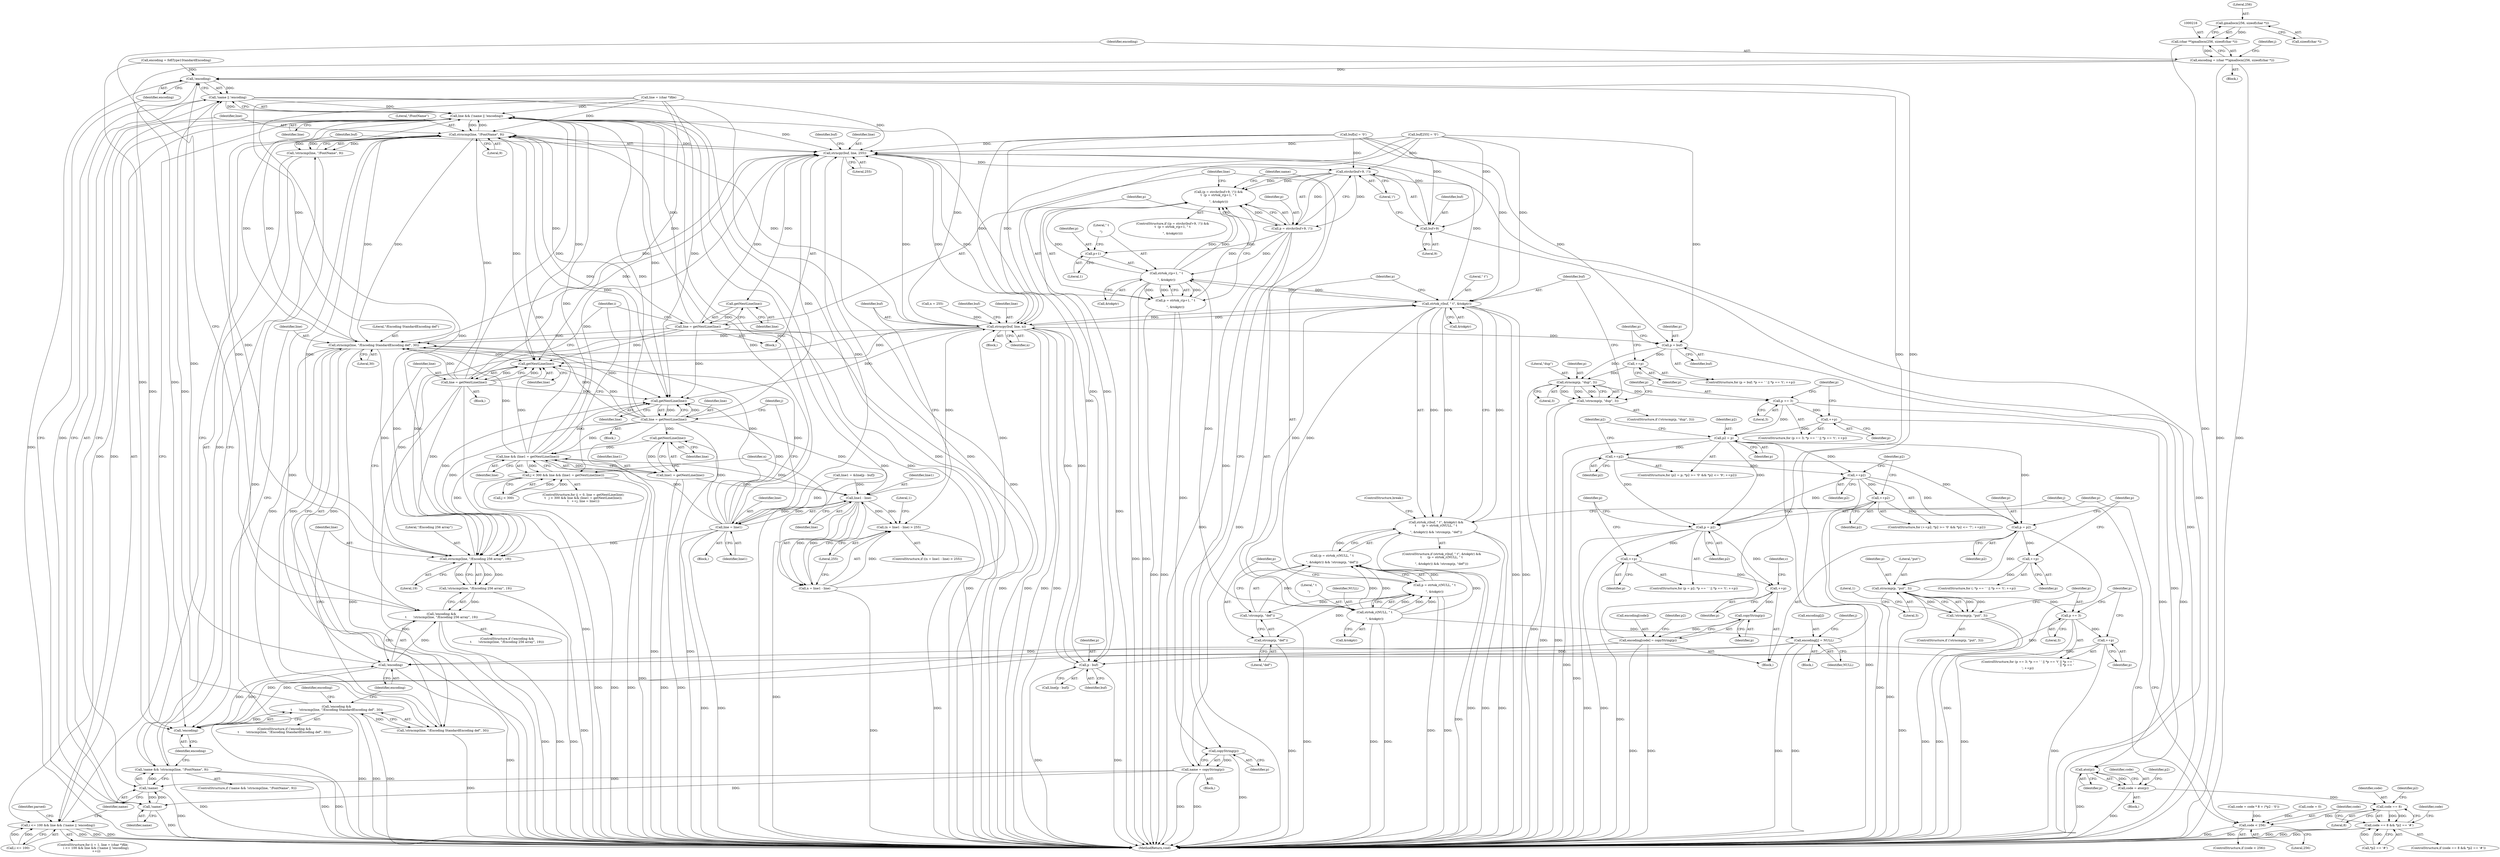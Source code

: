 digraph "0_poppler_39d140bfc0b8239bdd96d6a55842034ae5c05473@API" {
"1000217" [label="(Call,gmallocn(256, sizeof(char *)))"];
"1000215" [label="(Call,(char **)gmallocn(256, sizeof(char *)))"];
"1000213" [label="(Call,encoding = (char **)gmallocn(256, sizeof(char *)))"];
"1000137" [label="(Call,!encoding)"];
"1000134" [label="(Call,!name || !encoding)"];
"1000132" [label="(Call,line && (!name || !encoding))"];
"1000128" [label="(Call,i <= 100 && line && (!name || !encoding))"];
"1000147" [label="(Call,strncmp(line, \"/FontName\", 9))"];
"1000146" [label="(Call,!strncmp(line, \"/FontName\", 9))"];
"1000143" [label="(Call,!name && !strncmp(line, \"/FontName\", 9))"];
"1000152" [label="(Call,strncpy(buf, line, 255))"];
"1000165" [label="(Call,strchr(buf+9, '/'))"];
"1000162" [label="(Call,(p = strchr(buf+9, '/')) &&\n\t  (p = strtok_r(p+1, \" \t\n\r\", &tokptr)))"];
"1000163" [label="(Call,p = strchr(buf+9, '/'))"];
"1000172" [label="(Call,strtok_r(p+1, \" \t\n\r\", &tokptr))"];
"1000170" [label="(Call,p = strtok_r(p+1, \" \t\n\r\", &tokptr))"];
"1000182" [label="(Call,copyString(p))"];
"1000180" [label="(Call,name = copyString(p))"];
"1000135" [label="(Call,!name)"];
"1000144" [label="(Call,!name)"];
"1000522" [label="(Call,strtok_r(buf, \" \t\", &tokptr))"];
"1000278" [label="(Call,strncpy(buf, line, n))"];
"1000194" [label="(Call,strncmp(line, \"/Encoding StandardEncoding def\", 30))"];
"1000193" [label="(Call,!strncmp(line, \"/Encoding StandardEncoding def\", 30))"];
"1000190" [label="(Call,!encoding &&\n\t       !strncmp(line, \"/Encoding StandardEncoding def\", 30))"];
"1000208" [label="(Call,strncmp(line, \"/Encoding 256 array\", 19))"];
"1000207" [label="(Call,!strncmp(line, \"/Encoding 256 array\", 19))"];
"1000204" [label="(Call,!encoding &&\n\t       !strncmp(line, \"/Encoding 256 array\", 19))"];
"1000243" [label="(Call,getNextLine(line))"];
"1000241" [label="(Call,line = getNextLine(line))"];
"1000249" [label="(Call,line && (line1 = getNextLine(line)))"];
"1000245" [label="(Call,j < 300 && line && (line1 = getNextLine(line)))"];
"1000266" [label="(Call,line1 - line)"];
"1000258" [label="(Call,line = line1)"];
"1000253" [label="(Call,getNextLine(line))"];
"1000251" [label="(Call,line1 = getNextLine(line))"];
"1000545" [label="(Call,getNextLine(line))"];
"1000543" [label="(Call,line = getNextLine(line))"];
"1000263" [label="(Call,(n = line1 - line) > 255)"];
"1000264" [label="(Call,n = line1 - line)"];
"1000288" [label="(Call,p = buf)"];
"1000300" [label="(Call,++p)"];
"1000304" [label="(Call,strncmp(p, \"dup\", 3))"];
"1000303" [label="(Call,!strncmp(p, \"dup\", 3))"];
"1000310" [label="(Call,p += 3)"];
"1000322" [label="(Call,++p)"];
"1000325" [label="(Call,p2 = p)"];
"1000337" [label="(Call,++p2)"];
"1000373" [label="(Call,++p2)"];
"1000384" [label="(Call,++p2)"];
"1000413" [label="(Call,p = p2)"];
"1000425" [label="(Call,++p)"];
"1000433" [label="(Call,++p)"];
"1000447" [label="(Call,copyString(p))"];
"1000443" [label="(Call,encoding[code] = copyString(p))"];
"1000191" [label="(Call,!encoding)"];
"1000205" [label="(Call,!encoding)"];
"1000453" [label="(Call,p = p2)"];
"1000466" [label="(Call,++p)"];
"1000470" [label="(Call,strncmp(p, \"put\", 3))"];
"1000469" [label="(Call,!strncmp(p, \"put\", 3))"];
"1000476" [label="(Call,p += 3)"];
"1000498" [label="(Call,++p)"];
"1000509" [label="(Call,p - buf)"];
"1000353" [label="(Call,atoi(p))"];
"1000351" [label="(Call,code = atoi(p))"];
"1000361" [label="(Call,code == 8)"];
"1000360" [label="(Call,code == 8 && *p2 == '#')"];
"1000408" [label="(Call,code < 256)"];
"1000521" [label="(Call,strtok_r(buf, \" \t\", &tokptr) &&\n\t      (p = strtok_r(NULL, \" \t\n\r\", &tokptr)) && !strcmp(p, \"def\"))"];
"1000530" [label="(Call,strtok_r(NULL, \" \t\n\r\", &tokptr))"];
"1000231" [label="(Call,encoding[j] = NULL)"];
"1000527" [label="(Call,(p = strtok_r(NULL, \" \t\n\r\", &tokptr)) && !strcmp(p, \"def\"))"];
"1000528" [label="(Call,p = strtok_r(NULL, \" \t\n\r\", &tokptr))"];
"1000535" [label="(Call,!strcmp(p, \"def\"))"];
"1000536" [label="(Call,strcmp(p, \"def\"))"];
"1000173" [label="(Call,p+1)"];
"1000166" [label="(Call,buf+9)"];
"1000186" [label="(Call,getNextLine(line))"];
"1000184" [label="(Call,line = getNextLine(line))"];
"1000204" [label="(Call,!encoding &&\n\t       !strncmp(line, \"/Encoding 256 array\", 19))"];
"1000161" [label="(ControlStructure,if ((p = strchr(buf+9, '/')) &&\n\t  (p = strtok_r(p+1, \" \t\n\r\", &tokptr))))"];
"1000469" [label="(Call,!strncmp(p, \"put\", 3))"];
"1000478" [label="(Literal,3)"];
"1000170" [label="(Call,p = strtok_r(p+1, \" \t\n\r\", &tokptr))"];
"1000504" [label="(Call,line1 = &line[p - buf])"];
"1000546" [label="(Identifier,line)"];
"1000191" [label="(Call,!encoding)"];
"1000257" [label="(Identifier,j)"];
"1000528" [label="(Call,p = strtok_r(NULL, \" \t\n\r\", &tokptr))"];
"1000217" [label="(Call,gmallocn(256, sizeof(char *)))"];
"1000149" [label="(Literal,\"/FontName\")"];
"1000284" [label="(Identifier,buf)"];
"1000153" [label="(Identifier,buf)"];
"1000180" [label="(Call,name = copyString(p))"];
"1000397" [label="(Call,code = code * 8 + (*p2 - '0'))"];
"1000444" [label="(Call,encoding[code])"];
"1000436" [label="(Identifier,c)"];
"1000533" [label="(Call,&tokptr)"];
"1000194" [label="(Call,strncmp(line, \"/Encoding StandardEncoding def\", 30))"];
"1000255" [label="(Block,)"];
"1000409" [label="(Identifier,code)"];
"1000176" [label="(Literal,\" \t\n\r\")"];
"1000316" [label="(Identifier,p)"];
"1000323" [label="(Identifier,p)"];
"1000146" [label="(Call,!strncmp(line, \"/FontName\", 9))"];
"1000337" [label="(Call,++p2)"];
"1000304" [label="(Call,strncmp(p, \"dup\", 3))"];
"1000150" [label="(Literal,9)"];
"1000144" [label="(Call,!name)"];
"1000384" [label="(Call,++p2)"];
"1000510" [label="(Identifier,p)"];
"1000419" [label="(Identifier,p)"];
"1000145" [label="(Identifier,name)"];
"1000550" [label="(MethodReturn,void)"];
"1000362" [label="(Identifier,code)"];
"1000261" [label="(Block,)"];
"1000265" [label="(Identifier,n)"];
"1000154" [label="(Identifier,line)"];
"1000373" [label="(Call,++p2)"];
"1000536" [label="(Call,strcmp(p, \"def\"))"];
"1000190" [label="(Call,!encoding &&\n\t       !strncmp(line, \"/Encoding StandardEncoding def\", 30))"];
"1000181" [label="(Identifier,name)"];
"1000151" [label="(Block,)"];
"1000523" [label="(Identifier,buf)"];
"1000507" [label="(Call,line[p - buf])"];
"1000263" [label="(Call,(n = line1 - line) > 255)"];
"1000147" [label="(Call,strncmp(line, \"/FontName\", 9))"];
"1000511" [label="(Identifier,buf)"];
"1000527" [label="(Call,(p = strtok_r(NULL, \" \t\n\r\", &tokptr)) && !strcmp(p, \"def\"))"];
"1000237" [label="(Block,)"];
"1000378" [label="(Identifier,p2)"];
"1000278" [label="(Call,strncpy(buf, line, n))"];
"1000385" [label="(Identifier,p2)"];
"1000206" [label="(Identifier,encoding)"];
"1000451" [label="(Identifier,p2)"];
"1000132" [label="(Call,line && (!name || !encoding))"];
"1000266" [label="(Call,line1 - line)"];
"1000542" [label="(Block,)"];
"1000369" [label="(Call,code = 0)"];
"1000524" [label="(Literal,\" \t\")"];
"1000133" [label="(Identifier,line)"];
"1000521" [label="(Call,strtok_r(buf, \" \t\", &tokptr) &&\n\t      (p = strtok_r(NULL, \" \t\n\r\", &tokptr)) && !strcmp(p, \"def\"))"];
"1000543" [label="(Call,line = getNextLine(line))"];
"1000213" [label="(Call,encoding = (char **)gmallocn(256, sizeof(char *)))"];
"1000137" [label="(Call,!encoding)"];
"1000311" [label="(Identifier,p)"];
"1000426" [label="(Identifier,p)"];
"1000448" [label="(Identifier,p)"];
"1000165" [label="(Call,strchr(buf+9, '/'))"];
"1000183" [label="(Identifier,p)"];
"1000498" [label="(Call,++p)"];
"1000258" [label="(Call,line = line1)"];
"1000244" [label="(Identifier,line)"];
"1000537" [label="(Identifier,p)"];
"1000251" [label="(Call,line1 = getNextLine(line))"];
"1000193" [label="(Call,!strncmp(line, \"/Encoding StandardEncoding def\", 30))"];
"1000443" [label="(Call,encoding[code] = copyString(p))"];
"1000453" [label="(Call,p = p2)"];
"1000414" [label="(Identifier,p)"];
"1000219" [label="(Call,sizeof(char *))"];
"1000354" [label="(Identifier,p)"];
"1000289" [label="(Identifier,p)"];
"1000156" [label="(Call,buf[255] = '\0')"];
"1000177" [label="(Call,&tokptr)"];
"1000306" [label="(Literal,\"dup\")"];
"1000267" [label="(Identifier,line1)"];
"1000456" [label="(ControlStructure,for (; *p == ' ' || *p == '\t'; ++p))"];
"1000407" [label="(ControlStructure,if (code < 256))"];
"1000522" [label="(Call,strtok_r(buf, \" \t\", &tokptr))"];
"1000207" [label="(Call,!strncmp(line, \"/Encoding 256 array\", 19))"];
"1000540" [label="(ControlStructure,break;)"];
"1000544" [label="(Identifier,line)"];
"1000167" [label="(Identifier,buf)"];
"1000415" [label="(Identifier,p2)"];
"1000477" [label="(Identifier,p)"];
"1000199" [label="(Call,encoding = fofiType1StandardEncoding)"];
"1000192" [label="(Identifier,encoding)"];
"1000467" [label="(Identifier,p)"];
"1000548" [label="(Identifier,parsed)"];
"1000185" [label="(Identifier,line)"];
"1000264" [label="(Call,n = line1 - line)"];
"1000545" [label="(Call,getNextLine(line))"];
"1000325" [label="(Call,p2 = p)"];
"1000242" [label="(Identifier,line)"];
"1000408" [label="(Call,code < 256)"];
"1000531" [label="(Identifier,NULL)"];
"1000476" [label="(Call,p += 3)"];
"1000425" [label="(Call,++p)"];
"1000338" [label="(Identifier,p2)"];
"1000499" [label="(Identifier,p)"];
"1000208" [label="(Call,strncmp(line, \"/Encoding 256 array\", 19))"];
"1000331" [label="(Identifier,p2)"];
"1000352" [label="(Identifier,code)"];
"1000171" [label="(Identifier,p)"];
"1000215" [label="(Call,(char **)gmallocn(256, sizeof(char *)))"];
"1000243" [label="(Call,getNextLine(line))"];
"1000290" [label="(Identifier,buf)"];
"1000230" [label="(Block,)"];
"1000305" [label="(Identifier,p)"];
"1000247" [label="(Identifier,j)"];
"1000166" [label="(Call,buf+9)"];
"1000249" [label="(Call,line && (line1 = getNextLine(line)))"];
"1000327" [label="(Identifier,p)"];
"1000364" [label="(Call,*p2 == '#')"];
"1000175" [label="(Literal,1)"];
"1000246" [label="(Call,j < 300)"];
"1000212" [label="(Block,)"];
"1000196" [label="(Literal,\"/Encoding StandardEncoding def\")"];
"1000174" [label="(Identifier,p)"];
"1000302" [label="(ControlStructure,if (!strncmp(p, \"dup\", 3)))"];
"1000538" [label="(Literal,\"def\")"];
"1000195" [label="(Identifier,line)"];
"1000253" [label="(Call,getNextLine(line))"];
"1000342" [label="(Block,)"];
"1000182" [label="(Call,copyString(p))"];
"1000223" [label="(Identifier,j)"];
"1000218" [label="(Literal,256)"];
"1000475" [label="(ControlStructure,for (p += 3; *p == ' ' || *p == '\t' || *p == '\n' || *p == '\r'; ++p))"];
"1000361" [label="(Call,code == 8)"];
"1000468" [label="(ControlStructure,if (!strncmp(p, \"put\", 3)))"];
"1000412" [label="(ControlStructure,for (p = p2; *p == ' ' || *p == '\t'; ++p))"];
"1000303" [label="(Call,!strncmp(p, \"dup\", 3))"];
"1000351" [label="(Call,code = atoi(p))"];
"1000532" [label="(Literal,\" \t\n\r\")"];
"1000279" [label="(Identifier,buf)"];
"1000179" [label="(Block,)"];
"1000250" [label="(Identifier,line)"];
"1000310" [label="(Call,p += 3)"];
"1000433" [label="(Call,++p)"];
"1000434" [label="(Identifier,p)"];
"1000214" [label="(Identifier,encoding)"];
"1000189" [label="(ControlStructure,if (!encoding &&\n\t       !strncmp(line, \"/Encoding StandardEncoding def\", 30)))"];
"1000280" [label="(Identifier,line)"];
"1000312" [label="(Literal,3)"];
"1000241" [label="(Call,line = getNextLine(line))"];
"1000205" [label="(Call,!encoding)"];
"1000454" [label="(Identifier,p)"];
"1000410" [label="(Literal,256)"];
"1000129" [label="(Call,i <= 100)"];
"1000530" [label="(Call,strtok_r(NULL, \" \t\n\r\", &tokptr))"];
"1000281" [label="(Identifier,n)"];
"1000260" [label="(Identifier,line1)"];
"1000187" [label="(Identifier,line)"];
"1000148" [label="(Identifier,line)"];
"1000162" [label="(Call,(p = strchr(buf+9, '/')) &&\n\t  (p = strtok_r(p+1, \" \t\n\r\", &tokptr)))"];
"1000184" [label="(Call,line = getNextLine(line))"];
"1000211" [label="(Literal,19)"];
"1000231" [label="(Call,encoding[j] = NULL)"];
"1000309" [label="(ControlStructure,for (p += 3; *p == ' ' || *p == '\t'; ++p))"];
"1000142" [label="(ControlStructure,if (!name && !strncmp(line, \"/FontName\", 9)))"];
"1000288" [label="(Call,p = buf)"];
"1000520" [label="(ControlStructure,if (strtok_r(buf, \" \t\", &tokptr) &&\n\t      (p = strtok_r(NULL, \" \t\n\r\", &tokptr)) && !strcmp(p, \"def\")))"];
"1000169" [label="(Literal,'/')"];
"1000374" [label="(Identifier,p2)"];
"1000301" [label="(Identifier,p)"];
"1000307" [label="(Literal,3)"];
"1000455" [label="(Identifier,p2)"];
"1000460" [label="(Identifier,p)"];
"1000482" [label="(Identifier,p)"];
"1000143" [label="(Call,!name && !strncmp(line, \"/FontName\", 9))"];
"1000473" [label="(Literal,3)"];
"1000360" [label="(Call,code == 8 && *p2 == '#')"];
"1000282" [label="(Call,buf[n] = '\0')"];
"1000294" [label="(Identifier,p)"];
"1000128" [label="(Call,i <= 100 && line && (!name || !encoding))"];
"1000268" [label="(Identifier,line)"];
"1000471" [label="(Identifier,p)"];
"1000322" [label="(Call,++p)"];
"1000186" [label="(Call,getNextLine(line))"];
"1000235" [label="(Identifier,NULL)"];
"1000135" [label="(Call,!name)"];
"1000232" [label="(Call,encoding[j])"];
"1000197" [label="(Literal,30)"];
"1000359" [label="(ControlStructure,if (code == 8 && *p2 == '#'))"];
"1000164" [label="(Identifier,p)"];
"1000138" [label="(Identifier,encoding)"];
"1000535" [label="(Call,!strcmp(p, \"def\"))"];
"1000275" [label="(Call,n = 255)"];
"1000210" [label="(Literal,\"/Encoding 256 array\")"];
"1000229" [label="(Identifier,j)"];
"1000155" [label="(Literal,255)"];
"1000273" [label="(Literal,1)"];
"1000203" [label="(ControlStructure,if (!encoding &&\n\t       !strncmp(line, \"/Encoding 256 array\", 19)))"];
"1000254" [label="(Identifier,line)"];
"1000262" [label="(ControlStructure,if ((n = line1 - line) > 255))"];
"1000413" [label="(Call,p = p2)"];
"1000163" [label="(Call,p = strchr(buf+9, '/'))"];
"1000357" [label="(Identifier,p2)"];
"1000366" [label="(Identifier,p2)"];
"1000173" [label="(Call,p+1)"];
"1000245" [label="(Call,j < 300 && line && (line1 = getNextLine(line)))"];
"1000236" [label="(ControlStructure,for (j = 0, line = getNextLine(line);\n\t   j < 300 && line && (line1 = getNextLine(line));\n\t   ++j, line = line1))"];
"1000372" [label="(ControlStructure,for (++p2; *p2 >= '0' && *p2 <= '7'; ++p2))"];
"1000123" [label="(Call,line = (char *)file)"];
"1000516" [label="(Literal,1)"];
"1000353" [label="(Call,atoi(p))"];
"1000136" [label="(Identifier,name)"];
"1000300" [label="(Call,++p)"];
"1000269" [label="(Literal,255)"];
"1000529" [label="(Identifier,p)"];
"1000472" [label="(Literal,\"put\")"];
"1000287" [label="(ControlStructure,for (p = buf; *p == ' ' || *p == '\t'; ++p))"];
"1000158" [label="(Identifier,buf)"];
"1000200" [label="(Identifier,encoding)"];
"1000152" [label="(Call,strncpy(buf, line, 255))"];
"1000209" [label="(Identifier,line)"];
"1000470" [label="(Call,strncmp(p, \"put\", 3))"];
"1000370" [label="(Identifier,code)"];
"1000363" [label="(Literal,8)"];
"1000525" [label="(Call,&tokptr)"];
"1000466" [label="(Call,++p)"];
"1000259" [label="(Identifier,line)"];
"1000252" [label="(Identifier,line1)"];
"1000324" [label="(ControlStructure,for (p2 = p; *p2 >= '0' && *p2 <= '9'; ++p2))"];
"1000447" [label="(Call,copyString(p))"];
"1000509" [label="(Call,p - buf)"];
"1000140" [label="(Identifier,i)"];
"1000134" [label="(Call,!name || !encoding)"];
"1000432" [label="(Block,)"];
"1000168" [label="(Literal,9)"];
"1000172" [label="(Call,strtok_r(p+1, \" \t\n\r\", &tokptr))"];
"1000118" [label="(ControlStructure,for (i = 1, line = (char *)file;\n       i <= 100 && line && (!name || !encoding);\n       ++i))"];
"1000326" [label="(Identifier,p2)"];
"1000217" -> "1000215"  [label="AST: "];
"1000217" -> "1000219"  [label="CFG: "];
"1000218" -> "1000217"  [label="AST: "];
"1000219" -> "1000217"  [label="AST: "];
"1000215" -> "1000217"  [label="CFG: "];
"1000217" -> "1000215"  [label="DDG: "];
"1000215" -> "1000213"  [label="AST: "];
"1000216" -> "1000215"  [label="AST: "];
"1000213" -> "1000215"  [label="CFG: "];
"1000215" -> "1000550"  [label="DDG: "];
"1000215" -> "1000213"  [label="DDG: "];
"1000213" -> "1000212"  [label="AST: "];
"1000214" -> "1000213"  [label="AST: "];
"1000223" -> "1000213"  [label="CFG: "];
"1000213" -> "1000550"  [label="DDG: "];
"1000213" -> "1000550"  [label="DDG: "];
"1000213" -> "1000137"  [label="DDG: "];
"1000213" -> "1000191"  [label="DDG: "];
"1000137" -> "1000134"  [label="AST: "];
"1000137" -> "1000138"  [label="CFG: "];
"1000138" -> "1000137"  [label="AST: "];
"1000134" -> "1000137"  [label="CFG: "];
"1000137" -> "1000550"  [label="DDG: "];
"1000137" -> "1000134"  [label="DDG: "];
"1000199" -> "1000137"  [label="DDG: "];
"1000205" -> "1000137"  [label="DDG: "];
"1000231" -> "1000137"  [label="DDG: "];
"1000443" -> "1000137"  [label="DDG: "];
"1000137" -> "1000191"  [label="DDG: "];
"1000134" -> "1000132"  [label="AST: "];
"1000134" -> "1000135"  [label="CFG: "];
"1000135" -> "1000134"  [label="AST: "];
"1000132" -> "1000134"  [label="CFG: "];
"1000134" -> "1000550"  [label="DDG: "];
"1000134" -> "1000550"  [label="DDG: "];
"1000134" -> "1000132"  [label="DDG: "];
"1000134" -> "1000132"  [label="DDG: "];
"1000135" -> "1000134"  [label="DDG: "];
"1000190" -> "1000134"  [label="DDG: "];
"1000204" -> "1000134"  [label="DDG: "];
"1000132" -> "1000128"  [label="AST: "];
"1000132" -> "1000133"  [label="CFG: "];
"1000133" -> "1000132"  [label="AST: "];
"1000128" -> "1000132"  [label="CFG: "];
"1000132" -> "1000550"  [label="DDG: "];
"1000132" -> "1000550"  [label="DDG: "];
"1000132" -> "1000128"  [label="DDG: "];
"1000132" -> "1000128"  [label="DDG: "];
"1000258" -> "1000132"  [label="DDG: "];
"1000184" -> "1000132"  [label="DDG: "];
"1000278" -> "1000132"  [label="DDG: "];
"1000194" -> "1000132"  [label="DDG: "];
"1000147" -> "1000132"  [label="DDG: "];
"1000241" -> "1000132"  [label="DDG: "];
"1000543" -> "1000132"  [label="DDG: "];
"1000249" -> "1000132"  [label="DDG: "];
"1000123" -> "1000132"  [label="DDG: "];
"1000132" -> "1000147"  [label="DDG: "];
"1000132" -> "1000152"  [label="DDG: "];
"1000132" -> "1000194"  [label="DDG: "];
"1000132" -> "1000208"  [label="DDG: "];
"1000132" -> "1000243"  [label="DDG: "];
"1000132" -> "1000545"  [label="DDG: "];
"1000128" -> "1000118"  [label="AST: "];
"1000128" -> "1000129"  [label="CFG: "];
"1000129" -> "1000128"  [label="AST: "];
"1000145" -> "1000128"  [label="CFG: "];
"1000548" -> "1000128"  [label="CFG: "];
"1000128" -> "1000550"  [label="DDG: "];
"1000128" -> "1000550"  [label="DDG: "];
"1000128" -> "1000550"  [label="DDG: "];
"1000129" -> "1000128"  [label="DDG: "];
"1000129" -> "1000128"  [label="DDG: "];
"1000147" -> "1000146"  [label="AST: "];
"1000147" -> "1000150"  [label="CFG: "];
"1000148" -> "1000147"  [label="AST: "];
"1000149" -> "1000147"  [label="AST: "];
"1000150" -> "1000147"  [label="AST: "];
"1000146" -> "1000147"  [label="CFG: "];
"1000147" -> "1000550"  [label="DDG: "];
"1000147" -> "1000146"  [label="DDG: "];
"1000147" -> "1000146"  [label="DDG: "];
"1000147" -> "1000146"  [label="DDG: "];
"1000258" -> "1000147"  [label="DDG: "];
"1000184" -> "1000147"  [label="DDG: "];
"1000278" -> "1000147"  [label="DDG: "];
"1000194" -> "1000147"  [label="DDG: "];
"1000241" -> "1000147"  [label="DDG: "];
"1000543" -> "1000147"  [label="DDG: "];
"1000249" -> "1000147"  [label="DDG: "];
"1000123" -> "1000147"  [label="DDG: "];
"1000147" -> "1000152"  [label="DDG: "];
"1000147" -> "1000194"  [label="DDG: "];
"1000147" -> "1000208"  [label="DDG: "];
"1000147" -> "1000243"  [label="DDG: "];
"1000147" -> "1000545"  [label="DDG: "];
"1000146" -> "1000143"  [label="AST: "];
"1000143" -> "1000146"  [label="CFG: "];
"1000146" -> "1000550"  [label="DDG: "];
"1000146" -> "1000143"  [label="DDG: "];
"1000143" -> "1000142"  [label="AST: "];
"1000143" -> "1000144"  [label="CFG: "];
"1000144" -> "1000143"  [label="AST: "];
"1000153" -> "1000143"  [label="CFG: "];
"1000192" -> "1000143"  [label="CFG: "];
"1000143" -> "1000550"  [label="DDG: "];
"1000143" -> "1000550"  [label="DDG: "];
"1000143" -> "1000550"  [label="DDG: "];
"1000144" -> "1000143"  [label="DDG: "];
"1000152" -> "1000151"  [label="AST: "];
"1000152" -> "1000155"  [label="CFG: "];
"1000153" -> "1000152"  [label="AST: "];
"1000154" -> "1000152"  [label="AST: "];
"1000155" -> "1000152"  [label="AST: "];
"1000158" -> "1000152"  [label="CFG: "];
"1000152" -> "1000550"  [label="DDG: "];
"1000156" -> "1000152"  [label="DDG: "];
"1000509" -> "1000152"  [label="DDG: "];
"1000522" -> "1000152"  [label="DDG: "];
"1000282" -> "1000152"  [label="DDG: "];
"1000278" -> "1000152"  [label="DDG: "];
"1000278" -> "1000152"  [label="DDG: "];
"1000258" -> "1000152"  [label="DDG: "];
"1000184" -> "1000152"  [label="DDG: "];
"1000194" -> "1000152"  [label="DDG: "];
"1000241" -> "1000152"  [label="DDG: "];
"1000543" -> "1000152"  [label="DDG: "];
"1000249" -> "1000152"  [label="DDG: "];
"1000123" -> "1000152"  [label="DDG: "];
"1000152" -> "1000165"  [label="DDG: "];
"1000152" -> "1000166"  [label="DDG: "];
"1000152" -> "1000186"  [label="DDG: "];
"1000152" -> "1000278"  [label="DDG: "];
"1000165" -> "1000163"  [label="AST: "];
"1000165" -> "1000169"  [label="CFG: "];
"1000166" -> "1000165"  [label="AST: "];
"1000169" -> "1000165"  [label="AST: "];
"1000163" -> "1000165"  [label="CFG: "];
"1000165" -> "1000550"  [label="DDG: "];
"1000165" -> "1000162"  [label="DDG: "];
"1000165" -> "1000162"  [label="DDG: "];
"1000165" -> "1000163"  [label="DDG: "];
"1000165" -> "1000163"  [label="DDG: "];
"1000156" -> "1000165"  [label="DDG: "];
"1000282" -> "1000165"  [label="DDG: "];
"1000162" -> "1000161"  [label="AST: "];
"1000162" -> "1000163"  [label="CFG: "];
"1000162" -> "1000170"  [label="CFG: "];
"1000163" -> "1000162"  [label="AST: "];
"1000170" -> "1000162"  [label="AST: "];
"1000181" -> "1000162"  [label="CFG: "];
"1000185" -> "1000162"  [label="CFG: "];
"1000162" -> "1000550"  [label="DDG: "];
"1000163" -> "1000162"  [label="DDG: "];
"1000170" -> "1000162"  [label="DDG: "];
"1000172" -> "1000162"  [label="DDG: "];
"1000172" -> "1000162"  [label="DDG: "];
"1000172" -> "1000162"  [label="DDG: "];
"1000164" -> "1000163"  [label="AST: "];
"1000171" -> "1000163"  [label="CFG: "];
"1000163" -> "1000550"  [label="DDG: "];
"1000163" -> "1000550"  [label="DDG: "];
"1000163" -> "1000172"  [label="DDG: "];
"1000163" -> "1000173"  [label="DDG: "];
"1000163" -> "1000182"  [label="DDG: "];
"1000172" -> "1000170"  [label="AST: "];
"1000172" -> "1000177"  [label="CFG: "];
"1000173" -> "1000172"  [label="AST: "];
"1000176" -> "1000172"  [label="AST: "];
"1000177" -> "1000172"  [label="AST: "];
"1000170" -> "1000172"  [label="CFG: "];
"1000172" -> "1000550"  [label="DDG: "];
"1000172" -> "1000550"  [label="DDG: "];
"1000172" -> "1000170"  [label="DDG: "];
"1000172" -> "1000170"  [label="DDG: "];
"1000172" -> "1000170"  [label="DDG: "];
"1000522" -> "1000172"  [label="DDG: "];
"1000530" -> "1000172"  [label="DDG: "];
"1000172" -> "1000522"  [label="DDG: "];
"1000171" -> "1000170"  [label="AST: "];
"1000170" -> "1000550"  [label="DDG: "];
"1000170" -> "1000550"  [label="DDG: "];
"1000170" -> "1000182"  [label="DDG: "];
"1000182" -> "1000180"  [label="AST: "];
"1000182" -> "1000183"  [label="CFG: "];
"1000183" -> "1000182"  [label="AST: "];
"1000180" -> "1000182"  [label="CFG: "];
"1000182" -> "1000550"  [label="DDG: "];
"1000182" -> "1000180"  [label="DDG: "];
"1000180" -> "1000179"  [label="AST: "];
"1000181" -> "1000180"  [label="AST: "];
"1000185" -> "1000180"  [label="CFG: "];
"1000180" -> "1000550"  [label="DDG: "];
"1000180" -> "1000550"  [label="DDG: "];
"1000180" -> "1000135"  [label="DDG: "];
"1000180" -> "1000144"  [label="DDG: "];
"1000135" -> "1000136"  [label="CFG: "];
"1000136" -> "1000135"  [label="AST: "];
"1000138" -> "1000135"  [label="CFG: "];
"1000135" -> "1000550"  [label="DDG: "];
"1000144" -> "1000135"  [label="DDG: "];
"1000135" -> "1000144"  [label="DDG: "];
"1000144" -> "1000145"  [label="CFG: "];
"1000145" -> "1000144"  [label="AST: "];
"1000148" -> "1000144"  [label="CFG: "];
"1000144" -> "1000550"  [label="DDG: "];
"1000522" -> "1000521"  [label="AST: "];
"1000522" -> "1000525"  [label="CFG: "];
"1000523" -> "1000522"  [label="AST: "];
"1000524" -> "1000522"  [label="AST: "];
"1000525" -> "1000522"  [label="AST: "];
"1000529" -> "1000522"  [label="CFG: "];
"1000521" -> "1000522"  [label="CFG: "];
"1000522" -> "1000550"  [label="DDG: "];
"1000522" -> "1000550"  [label="DDG: "];
"1000522" -> "1000278"  [label="DDG: "];
"1000522" -> "1000521"  [label="DDG: "];
"1000522" -> "1000521"  [label="DDG: "];
"1000522" -> "1000521"  [label="DDG: "];
"1000156" -> "1000522"  [label="DDG: "];
"1000282" -> "1000522"  [label="DDG: "];
"1000278" -> "1000522"  [label="DDG: "];
"1000530" -> "1000522"  [label="DDG: "];
"1000522" -> "1000530"  [label="DDG: "];
"1000278" -> "1000261"  [label="AST: "];
"1000278" -> "1000281"  [label="CFG: "];
"1000279" -> "1000278"  [label="AST: "];
"1000280" -> "1000278"  [label="AST: "];
"1000281" -> "1000278"  [label="AST: "];
"1000284" -> "1000278"  [label="CFG: "];
"1000278" -> "1000550"  [label="DDG: "];
"1000278" -> "1000550"  [label="DDG: "];
"1000278" -> "1000550"  [label="DDG: "];
"1000278" -> "1000194"  [label="DDG: "];
"1000278" -> "1000208"  [label="DDG: "];
"1000278" -> "1000243"  [label="DDG: "];
"1000156" -> "1000278"  [label="DDG: "];
"1000509" -> "1000278"  [label="DDG: "];
"1000282" -> "1000278"  [label="DDG: "];
"1000266" -> "1000278"  [label="DDG: "];
"1000264" -> "1000278"  [label="DDG: "];
"1000275" -> "1000278"  [label="DDG: "];
"1000278" -> "1000288"  [label="DDG: "];
"1000278" -> "1000509"  [label="DDG: "];
"1000278" -> "1000545"  [label="DDG: "];
"1000194" -> "1000193"  [label="AST: "];
"1000194" -> "1000197"  [label="CFG: "];
"1000195" -> "1000194"  [label="AST: "];
"1000196" -> "1000194"  [label="AST: "];
"1000197" -> "1000194"  [label="AST: "];
"1000193" -> "1000194"  [label="CFG: "];
"1000194" -> "1000550"  [label="DDG: "];
"1000194" -> "1000193"  [label="DDG: "];
"1000194" -> "1000193"  [label="DDG: "];
"1000194" -> "1000193"  [label="DDG: "];
"1000258" -> "1000194"  [label="DDG: "];
"1000184" -> "1000194"  [label="DDG: "];
"1000241" -> "1000194"  [label="DDG: "];
"1000543" -> "1000194"  [label="DDG: "];
"1000249" -> "1000194"  [label="DDG: "];
"1000123" -> "1000194"  [label="DDG: "];
"1000194" -> "1000208"  [label="DDG: "];
"1000194" -> "1000243"  [label="DDG: "];
"1000194" -> "1000545"  [label="DDG: "];
"1000193" -> "1000190"  [label="AST: "];
"1000190" -> "1000193"  [label="CFG: "];
"1000193" -> "1000550"  [label="DDG: "];
"1000193" -> "1000190"  [label="DDG: "];
"1000190" -> "1000189"  [label="AST: "];
"1000190" -> "1000191"  [label="CFG: "];
"1000191" -> "1000190"  [label="AST: "];
"1000200" -> "1000190"  [label="CFG: "];
"1000206" -> "1000190"  [label="CFG: "];
"1000190" -> "1000550"  [label="DDG: "];
"1000190" -> "1000550"  [label="DDG: "];
"1000190" -> "1000550"  [label="DDG: "];
"1000191" -> "1000190"  [label="DDG: "];
"1000208" -> "1000207"  [label="AST: "];
"1000208" -> "1000211"  [label="CFG: "];
"1000209" -> "1000208"  [label="AST: "];
"1000210" -> "1000208"  [label="AST: "];
"1000211" -> "1000208"  [label="AST: "];
"1000207" -> "1000208"  [label="CFG: "];
"1000208" -> "1000207"  [label="DDG: "];
"1000208" -> "1000207"  [label="DDG: "];
"1000208" -> "1000207"  [label="DDG: "];
"1000258" -> "1000208"  [label="DDG: "];
"1000184" -> "1000208"  [label="DDG: "];
"1000241" -> "1000208"  [label="DDG: "];
"1000543" -> "1000208"  [label="DDG: "];
"1000249" -> "1000208"  [label="DDG: "];
"1000123" -> "1000208"  [label="DDG: "];
"1000208" -> "1000243"  [label="DDG: "];
"1000208" -> "1000545"  [label="DDG: "];
"1000207" -> "1000204"  [label="AST: "];
"1000204" -> "1000207"  [label="CFG: "];
"1000207" -> "1000550"  [label="DDG: "];
"1000207" -> "1000204"  [label="DDG: "];
"1000204" -> "1000203"  [label="AST: "];
"1000204" -> "1000205"  [label="CFG: "];
"1000205" -> "1000204"  [label="AST: "];
"1000214" -> "1000204"  [label="CFG: "];
"1000544" -> "1000204"  [label="CFG: "];
"1000204" -> "1000550"  [label="DDG: "];
"1000204" -> "1000550"  [label="DDG: "];
"1000204" -> "1000550"  [label="DDG: "];
"1000205" -> "1000204"  [label="DDG: "];
"1000243" -> "1000241"  [label="AST: "];
"1000243" -> "1000244"  [label="CFG: "];
"1000244" -> "1000243"  [label="AST: "];
"1000241" -> "1000243"  [label="CFG: "];
"1000243" -> "1000241"  [label="DDG: "];
"1000258" -> "1000243"  [label="DDG: "];
"1000184" -> "1000243"  [label="DDG: "];
"1000241" -> "1000243"  [label="DDG: "];
"1000543" -> "1000243"  [label="DDG: "];
"1000249" -> "1000243"  [label="DDG: "];
"1000123" -> "1000243"  [label="DDG: "];
"1000241" -> "1000237"  [label="AST: "];
"1000242" -> "1000241"  [label="AST: "];
"1000247" -> "1000241"  [label="CFG: "];
"1000241" -> "1000550"  [label="DDG: "];
"1000241" -> "1000550"  [label="DDG: "];
"1000241" -> "1000249"  [label="DDG: "];
"1000241" -> "1000253"  [label="DDG: "];
"1000241" -> "1000266"  [label="DDG: "];
"1000241" -> "1000545"  [label="DDG: "];
"1000249" -> "1000245"  [label="AST: "];
"1000249" -> "1000250"  [label="CFG: "];
"1000249" -> "1000251"  [label="CFG: "];
"1000250" -> "1000249"  [label="AST: "];
"1000251" -> "1000249"  [label="AST: "];
"1000245" -> "1000249"  [label="CFG: "];
"1000249" -> "1000550"  [label="DDG: "];
"1000249" -> "1000245"  [label="DDG: "];
"1000258" -> "1000249"  [label="DDG: "];
"1000253" -> "1000249"  [label="DDG: "];
"1000251" -> "1000249"  [label="DDG: "];
"1000249" -> "1000266"  [label="DDG: "];
"1000249" -> "1000545"  [label="DDG: "];
"1000245" -> "1000236"  [label="AST: "];
"1000245" -> "1000246"  [label="CFG: "];
"1000246" -> "1000245"  [label="AST: "];
"1000265" -> "1000245"  [label="CFG: "];
"1000140" -> "1000245"  [label="CFG: "];
"1000245" -> "1000550"  [label="DDG: "];
"1000245" -> "1000550"  [label="DDG: "];
"1000245" -> "1000550"  [label="DDG: "];
"1000246" -> "1000245"  [label="DDG: "];
"1000246" -> "1000245"  [label="DDG: "];
"1000266" -> "1000264"  [label="AST: "];
"1000266" -> "1000268"  [label="CFG: "];
"1000267" -> "1000266"  [label="AST: "];
"1000268" -> "1000266"  [label="AST: "];
"1000264" -> "1000266"  [label="CFG: "];
"1000266" -> "1000550"  [label="DDG: "];
"1000266" -> "1000258"  [label="DDG: "];
"1000266" -> "1000263"  [label="DDG: "];
"1000266" -> "1000263"  [label="DDG: "];
"1000266" -> "1000264"  [label="DDG: "];
"1000266" -> "1000264"  [label="DDG: "];
"1000251" -> "1000266"  [label="DDG: "];
"1000504" -> "1000266"  [label="DDG: "];
"1000258" -> "1000266"  [label="DDG: "];
"1000258" -> "1000255"  [label="AST: "];
"1000258" -> "1000260"  [label="CFG: "];
"1000259" -> "1000258"  [label="AST: "];
"1000260" -> "1000258"  [label="AST: "];
"1000247" -> "1000258"  [label="CFG: "];
"1000258" -> "1000550"  [label="DDG: "];
"1000258" -> "1000550"  [label="DDG: "];
"1000258" -> "1000253"  [label="DDG: "];
"1000504" -> "1000258"  [label="DDG: "];
"1000258" -> "1000545"  [label="DDG: "];
"1000253" -> "1000251"  [label="AST: "];
"1000253" -> "1000254"  [label="CFG: "];
"1000254" -> "1000253"  [label="AST: "];
"1000251" -> "1000253"  [label="CFG: "];
"1000253" -> "1000251"  [label="DDG: "];
"1000252" -> "1000251"  [label="AST: "];
"1000251" -> "1000550"  [label="DDG: "];
"1000251" -> "1000550"  [label="DDG: "];
"1000545" -> "1000543"  [label="AST: "];
"1000545" -> "1000546"  [label="CFG: "];
"1000546" -> "1000545"  [label="AST: "];
"1000543" -> "1000545"  [label="CFG: "];
"1000545" -> "1000543"  [label="DDG: "];
"1000184" -> "1000545"  [label="DDG: "];
"1000543" -> "1000545"  [label="DDG: "];
"1000123" -> "1000545"  [label="DDG: "];
"1000543" -> "1000542"  [label="AST: "];
"1000544" -> "1000543"  [label="AST: "];
"1000140" -> "1000543"  [label="CFG: "];
"1000543" -> "1000550"  [label="DDG: "];
"1000543" -> "1000550"  [label="DDG: "];
"1000263" -> "1000262"  [label="AST: "];
"1000263" -> "1000269"  [label="CFG: "];
"1000264" -> "1000263"  [label="AST: "];
"1000269" -> "1000263"  [label="AST: "];
"1000273" -> "1000263"  [label="CFG: "];
"1000279" -> "1000263"  [label="CFG: "];
"1000263" -> "1000550"  [label="DDG: "];
"1000264" -> "1000263"  [label="DDG: "];
"1000265" -> "1000264"  [label="AST: "];
"1000269" -> "1000264"  [label="CFG: "];
"1000264" -> "1000550"  [label="DDG: "];
"1000288" -> "1000287"  [label="AST: "];
"1000288" -> "1000290"  [label="CFG: "];
"1000289" -> "1000288"  [label="AST: "];
"1000290" -> "1000288"  [label="AST: "];
"1000294" -> "1000288"  [label="CFG: "];
"1000288" -> "1000550"  [label="DDG: "];
"1000156" -> "1000288"  [label="DDG: "];
"1000282" -> "1000288"  [label="DDG: "];
"1000288" -> "1000300"  [label="DDG: "];
"1000288" -> "1000304"  [label="DDG: "];
"1000300" -> "1000287"  [label="AST: "];
"1000300" -> "1000301"  [label="CFG: "];
"1000301" -> "1000300"  [label="AST: "];
"1000294" -> "1000300"  [label="CFG: "];
"1000300" -> "1000304"  [label="DDG: "];
"1000304" -> "1000303"  [label="AST: "];
"1000304" -> "1000307"  [label="CFG: "];
"1000305" -> "1000304"  [label="AST: "];
"1000306" -> "1000304"  [label="AST: "];
"1000307" -> "1000304"  [label="AST: "];
"1000303" -> "1000304"  [label="CFG: "];
"1000304" -> "1000550"  [label="DDG: "];
"1000304" -> "1000303"  [label="DDG: "];
"1000304" -> "1000303"  [label="DDG: "];
"1000304" -> "1000303"  [label="DDG: "];
"1000304" -> "1000310"  [label="DDG: "];
"1000303" -> "1000302"  [label="AST: "];
"1000311" -> "1000303"  [label="CFG: "];
"1000523" -> "1000303"  [label="CFG: "];
"1000303" -> "1000550"  [label="DDG: "];
"1000303" -> "1000550"  [label="DDG: "];
"1000310" -> "1000309"  [label="AST: "];
"1000310" -> "1000312"  [label="CFG: "];
"1000311" -> "1000310"  [label="AST: "];
"1000312" -> "1000310"  [label="AST: "];
"1000316" -> "1000310"  [label="CFG: "];
"1000310" -> "1000322"  [label="DDG: "];
"1000310" -> "1000325"  [label="DDG: "];
"1000310" -> "1000353"  [label="DDG: "];
"1000322" -> "1000309"  [label="AST: "];
"1000322" -> "1000323"  [label="CFG: "];
"1000323" -> "1000322"  [label="AST: "];
"1000316" -> "1000322"  [label="CFG: "];
"1000322" -> "1000325"  [label="DDG: "];
"1000322" -> "1000353"  [label="DDG: "];
"1000325" -> "1000324"  [label="AST: "];
"1000325" -> "1000327"  [label="CFG: "];
"1000326" -> "1000325"  [label="AST: "];
"1000327" -> "1000325"  [label="AST: "];
"1000331" -> "1000325"  [label="CFG: "];
"1000325" -> "1000550"  [label="DDG: "];
"1000325" -> "1000550"  [label="DDG: "];
"1000325" -> "1000337"  [label="DDG: "];
"1000325" -> "1000373"  [label="DDG: "];
"1000325" -> "1000413"  [label="DDG: "];
"1000325" -> "1000453"  [label="DDG: "];
"1000337" -> "1000324"  [label="AST: "];
"1000337" -> "1000338"  [label="CFG: "];
"1000338" -> "1000337"  [label="AST: "];
"1000331" -> "1000337"  [label="CFG: "];
"1000337" -> "1000550"  [label="DDG: "];
"1000337" -> "1000373"  [label="DDG: "];
"1000337" -> "1000413"  [label="DDG: "];
"1000337" -> "1000453"  [label="DDG: "];
"1000373" -> "1000372"  [label="AST: "];
"1000373" -> "1000374"  [label="CFG: "];
"1000374" -> "1000373"  [label="AST: "];
"1000378" -> "1000373"  [label="CFG: "];
"1000373" -> "1000550"  [label="DDG: "];
"1000373" -> "1000384"  [label="DDG: "];
"1000373" -> "1000413"  [label="DDG: "];
"1000373" -> "1000453"  [label="DDG: "];
"1000384" -> "1000372"  [label="AST: "];
"1000384" -> "1000385"  [label="CFG: "];
"1000385" -> "1000384"  [label="AST: "];
"1000378" -> "1000384"  [label="CFG: "];
"1000384" -> "1000550"  [label="DDG: "];
"1000384" -> "1000413"  [label="DDG: "];
"1000384" -> "1000453"  [label="DDG: "];
"1000413" -> "1000412"  [label="AST: "];
"1000413" -> "1000415"  [label="CFG: "];
"1000414" -> "1000413"  [label="AST: "];
"1000415" -> "1000413"  [label="AST: "];
"1000419" -> "1000413"  [label="CFG: "];
"1000413" -> "1000550"  [label="DDG: "];
"1000413" -> "1000550"  [label="DDG: "];
"1000413" -> "1000425"  [label="DDG: "];
"1000413" -> "1000433"  [label="DDG: "];
"1000425" -> "1000412"  [label="AST: "];
"1000425" -> "1000426"  [label="CFG: "];
"1000426" -> "1000425"  [label="AST: "];
"1000419" -> "1000425"  [label="CFG: "];
"1000425" -> "1000550"  [label="DDG: "];
"1000425" -> "1000433"  [label="DDG: "];
"1000433" -> "1000432"  [label="AST: "];
"1000433" -> "1000434"  [label="CFG: "];
"1000434" -> "1000433"  [label="AST: "];
"1000436" -> "1000433"  [label="CFG: "];
"1000433" -> "1000447"  [label="DDG: "];
"1000447" -> "1000443"  [label="AST: "];
"1000447" -> "1000448"  [label="CFG: "];
"1000448" -> "1000447"  [label="AST: "];
"1000443" -> "1000447"  [label="CFG: "];
"1000447" -> "1000443"  [label="DDG: "];
"1000443" -> "1000432"  [label="AST: "];
"1000444" -> "1000443"  [label="AST: "];
"1000451" -> "1000443"  [label="CFG: "];
"1000443" -> "1000550"  [label="DDG: "];
"1000443" -> "1000550"  [label="DDG: "];
"1000443" -> "1000191"  [label="DDG: "];
"1000443" -> "1000205"  [label="DDG: "];
"1000191" -> "1000192"  [label="CFG: "];
"1000192" -> "1000191"  [label="AST: "];
"1000195" -> "1000191"  [label="CFG: "];
"1000199" -> "1000191"  [label="DDG: "];
"1000205" -> "1000191"  [label="DDG: "];
"1000231" -> "1000191"  [label="DDG: "];
"1000191" -> "1000205"  [label="DDG: "];
"1000205" -> "1000206"  [label="CFG: "];
"1000206" -> "1000205"  [label="AST: "];
"1000209" -> "1000205"  [label="CFG: "];
"1000205" -> "1000550"  [label="DDG: "];
"1000231" -> "1000205"  [label="DDG: "];
"1000453" -> "1000432"  [label="AST: "];
"1000453" -> "1000455"  [label="CFG: "];
"1000454" -> "1000453"  [label="AST: "];
"1000455" -> "1000453"  [label="AST: "];
"1000460" -> "1000453"  [label="CFG: "];
"1000453" -> "1000550"  [label="DDG: "];
"1000453" -> "1000466"  [label="DDG: "];
"1000453" -> "1000470"  [label="DDG: "];
"1000466" -> "1000456"  [label="AST: "];
"1000466" -> "1000467"  [label="CFG: "];
"1000467" -> "1000466"  [label="AST: "];
"1000460" -> "1000466"  [label="CFG: "];
"1000466" -> "1000470"  [label="DDG: "];
"1000470" -> "1000469"  [label="AST: "];
"1000470" -> "1000473"  [label="CFG: "];
"1000471" -> "1000470"  [label="AST: "];
"1000472" -> "1000470"  [label="AST: "];
"1000473" -> "1000470"  [label="AST: "];
"1000469" -> "1000470"  [label="CFG: "];
"1000470" -> "1000550"  [label="DDG: "];
"1000470" -> "1000469"  [label="DDG: "];
"1000470" -> "1000469"  [label="DDG: "];
"1000470" -> "1000469"  [label="DDG: "];
"1000470" -> "1000476"  [label="DDG: "];
"1000469" -> "1000468"  [label="AST: "];
"1000477" -> "1000469"  [label="CFG: "];
"1000516" -> "1000469"  [label="CFG: "];
"1000469" -> "1000550"  [label="DDG: "];
"1000469" -> "1000550"  [label="DDG: "];
"1000476" -> "1000475"  [label="AST: "];
"1000476" -> "1000478"  [label="CFG: "];
"1000477" -> "1000476"  [label="AST: "];
"1000478" -> "1000476"  [label="AST: "];
"1000482" -> "1000476"  [label="CFG: "];
"1000476" -> "1000550"  [label="DDG: "];
"1000476" -> "1000498"  [label="DDG: "];
"1000476" -> "1000509"  [label="DDG: "];
"1000498" -> "1000475"  [label="AST: "];
"1000498" -> "1000499"  [label="CFG: "];
"1000499" -> "1000498"  [label="AST: "];
"1000482" -> "1000498"  [label="CFG: "];
"1000498" -> "1000550"  [label="DDG: "];
"1000498" -> "1000509"  [label="DDG: "];
"1000509" -> "1000507"  [label="AST: "];
"1000509" -> "1000511"  [label="CFG: "];
"1000510" -> "1000509"  [label="AST: "];
"1000511" -> "1000509"  [label="AST: "];
"1000507" -> "1000509"  [label="CFG: "];
"1000509" -> "1000550"  [label="DDG: "];
"1000509" -> "1000550"  [label="DDG: "];
"1000156" -> "1000509"  [label="DDG: "];
"1000282" -> "1000509"  [label="DDG: "];
"1000353" -> "1000351"  [label="AST: "];
"1000353" -> "1000354"  [label="CFG: "];
"1000354" -> "1000353"  [label="AST: "];
"1000351" -> "1000353"  [label="CFG: "];
"1000353" -> "1000550"  [label="DDG: "];
"1000353" -> "1000351"  [label="DDG: "];
"1000351" -> "1000342"  [label="AST: "];
"1000352" -> "1000351"  [label="AST: "];
"1000357" -> "1000351"  [label="CFG: "];
"1000351" -> "1000550"  [label="DDG: "];
"1000351" -> "1000361"  [label="DDG: "];
"1000361" -> "1000360"  [label="AST: "];
"1000361" -> "1000363"  [label="CFG: "];
"1000362" -> "1000361"  [label="AST: "];
"1000363" -> "1000361"  [label="AST: "];
"1000366" -> "1000361"  [label="CFG: "];
"1000360" -> "1000361"  [label="CFG: "];
"1000361" -> "1000360"  [label="DDG: "];
"1000361" -> "1000360"  [label="DDG: "];
"1000361" -> "1000408"  [label="DDG: "];
"1000360" -> "1000359"  [label="AST: "];
"1000360" -> "1000364"  [label="CFG: "];
"1000364" -> "1000360"  [label="AST: "];
"1000370" -> "1000360"  [label="CFG: "];
"1000409" -> "1000360"  [label="CFG: "];
"1000360" -> "1000550"  [label="DDG: "];
"1000360" -> "1000550"  [label="DDG: "];
"1000360" -> "1000550"  [label="DDG: "];
"1000364" -> "1000360"  [label="DDG: "];
"1000364" -> "1000360"  [label="DDG: "];
"1000408" -> "1000407"  [label="AST: "];
"1000408" -> "1000410"  [label="CFG: "];
"1000409" -> "1000408"  [label="AST: "];
"1000410" -> "1000408"  [label="AST: "];
"1000414" -> "1000408"  [label="CFG: "];
"1000257" -> "1000408"  [label="CFG: "];
"1000408" -> "1000550"  [label="DDG: "];
"1000408" -> "1000550"  [label="DDG: "];
"1000397" -> "1000408"  [label="DDG: "];
"1000369" -> "1000408"  [label="DDG: "];
"1000521" -> "1000520"  [label="AST: "];
"1000521" -> "1000527"  [label="CFG: "];
"1000527" -> "1000521"  [label="AST: "];
"1000540" -> "1000521"  [label="CFG: "];
"1000257" -> "1000521"  [label="CFG: "];
"1000521" -> "1000550"  [label="DDG: "];
"1000521" -> "1000550"  [label="DDG: "];
"1000521" -> "1000550"  [label="DDG: "];
"1000527" -> "1000521"  [label="DDG: "];
"1000530" -> "1000528"  [label="AST: "];
"1000530" -> "1000533"  [label="CFG: "];
"1000531" -> "1000530"  [label="AST: "];
"1000532" -> "1000530"  [label="AST: "];
"1000533" -> "1000530"  [label="AST: "];
"1000528" -> "1000530"  [label="CFG: "];
"1000530" -> "1000550"  [label="DDG: "];
"1000530" -> "1000550"  [label="DDG: "];
"1000530" -> "1000231"  [label="DDG: "];
"1000530" -> "1000527"  [label="DDG: "];
"1000530" -> "1000527"  [label="DDG: "];
"1000530" -> "1000527"  [label="DDG: "];
"1000530" -> "1000528"  [label="DDG: "];
"1000530" -> "1000528"  [label="DDG: "];
"1000530" -> "1000528"  [label="DDG: "];
"1000231" -> "1000230"  [label="AST: "];
"1000231" -> "1000235"  [label="CFG: "];
"1000232" -> "1000231"  [label="AST: "];
"1000235" -> "1000231"  [label="AST: "];
"1000229" -> "1000231"  [label="CFG: "];
"1000231" -> "1000550"  [label="DDG: "];
"1000231" -> "1000550"  [label="DDG: "];
"1000527" -> "1000528"  [label="CFG: "];
"1000527" -> "1000535"  [label="CFG: "];
"1000528" -> "1000527"  [label="AST: "];
"1000535" -> "1000527"  [label="AST: "];
"1000527" -> "1000550"  [label="DDG: "];
"1000528" -> "1000527"  [label="DDG: "];
"1000535" -> "1000527"  [label="DDG: "];
"1000529" -> "1000528"  [label="AST: "];
"1000537" -> "1000528"  [label="CFG: "];
"1000528" -> "1000550"  [label="DDG: "];
"1000528" -> "1000550"  [label="DDG: "];
"1000528" -> "1000535"  [label="DDG: "];
"1000528" -> "1000536"  [label="DDG: "];
"1000535" -> "1000536"  [label="CFG: "];
"1000536" -> "1000535"  [label="AST: "];
"1000535" -> "1000550"  [label="DDG: "];
"1000536" -> "1000538"  [label="CFG: "];
"1000537" -> "1000536"  [label="AST: "];
"1000538" -> "1000536"  [label="AST: "];
"1000536" -> "1000550"  [label="DDG: "];
"1000173" -> "1000175"  [label="CFG: "];
"1000174" -> "1000173"  [label="AST: "];
"1000175" -> "1000173"  [label="AST: "];
"1000176" -> "1000173"  [label="CFG: "];
"1000166" -> "1000168"  [label="CFG: "];
"1000167" -> "1000166"  [label="AST: "];
"1000168" -> "1000166"  [label="AST: "];
"1000169" -> "1000166"  [label="CFG: "];
"1000166" -> "1000550"  [label="DDG: "];
"1000156" -> "1000166"  [label="DDG: "];
"1000282" -> "1000166"  [label="DDG: "];
"1000186" -> "1000184"  [label="AST: "];
"1000186" -> "1000187"  [label="CFG: "];
"1000187" -> "1000186"  [label="AST: "];
"1000184" -> "1000186"  [label="CFG: "];
"1000186" -> "1000184"  [label="DDG: "];
"1000184" -> "1000151"  [label="AST: "];
"1000185" -> "1000184"  [label="AST: "];
"1000140" -> "1000184"  [label="CFG: "];
"1000184" -> "1000550"  [label="DDG: "];
"1000184" -> "1000550"  [label="DDG: "];
}
